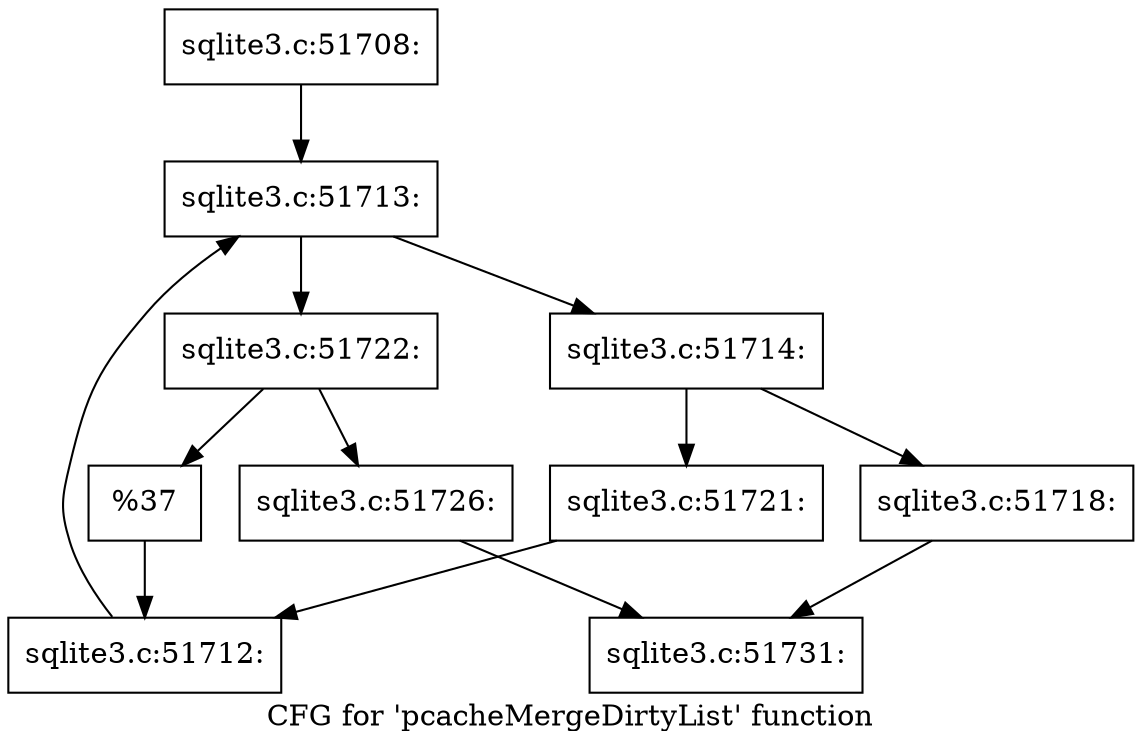 digraph "CFG for 'pcacheMergeDirtyList' function" {
	label="CFG for 'pcacheMergeDirtyList' function";

	Node0x55c0f57ea810 [shape=record,label="{sqlite3.c:51708:}"];
	Node0x55c0f57ea810 -> Node0x55c0f754e770;
	Node0x55c0f754e770 [shape=record,label="{sqlite3.c:51713:}"];
	Node0x55c0f754e770 -> Node0x55c0f754e9e0;
	Node0x55c0f754e770 -> Node0x55c0f754ea80;
	Node0x55c0f754e9e0 [shape=record,label="{sqlite3.c:51714:}"];
	Node0x55c0f754e9e0 -> Node0x55c0f754f8c0;
	Node0x55c0f754e9e0 -> Node0x55c0f754f910;
	Node0x55c0f754f8c0 [shape=record,label="{sqlite3.c:51718:}"];
	Node0x55c0f754f8c0 -> Node0x55c0f754e6e0;
	Node0x55c0f754f910 [shape=record,label="{sqlite3.c:51721:}"];
	Node0x55c0f754f910 -> Node0x55c0f754ea30;
	Node0x55c0f754ea80 [shape=record,label="{sqlite3.c:51722:}"];
	Node0x55c0f754ea80 -> Node0x55c0f7550980;
	Node0x55c0f754ea80 -> Node0x55c0f75509d0;
	Node0x55c0f7550980 [shape=record,label="{sqlite3.c:51726:}"];
	Node0x55c0f7550980 -> Node0x55c0f754e6e0;
	Node0x55c0f75509d0 [shape=record,label="{%37}"];
	Node0x55c0f75509d0 -> Node0x55c0f754ea30;
	Node0x55c0f754ea30 [shape=record,label="{sqlite3.c:51712:}"];
	Node0x55c0f754ea30 -> Node0x55c0f754e770;
	Node0x55c0f754e6e0 [shape=record,label="{sqlite3.c:51731:}"];
}
